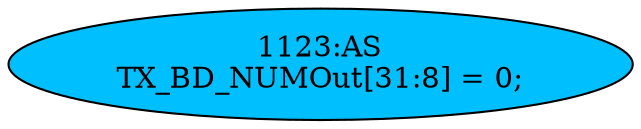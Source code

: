 strict digraph "" {
	node [label="\N"];
	"1123:AS"	 [ast="<pyverilog.vparser.ast.Assign object at 0x7fbdee0ed4d0>",
		def_var="['TX_BD_NUMOut']",
		fillcolor=deepskyblue,
		label="1123:AS
TX_BD_NUMOut[31:8] = 0;",
		statements="[]",
		style=filled,
		typ=Assign,
		use_var="[]"];
}
